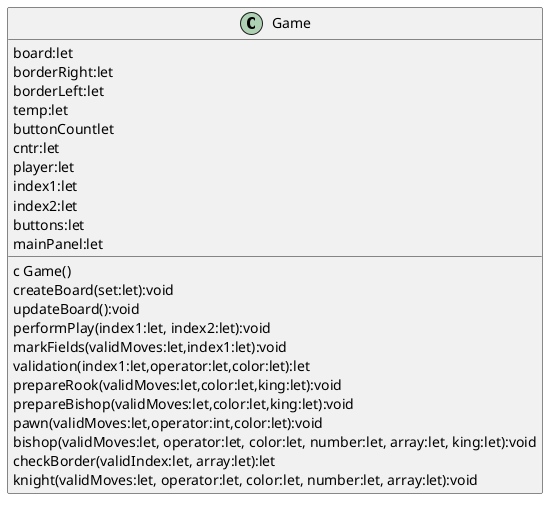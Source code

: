 @startuml
skinparam ClassAttributeIconSize 0
class Game {
board:let
borderRight:let
borderLeft:let
temp:let
buttonCountlet
cntr:let
player:let
index1:let
index2:let
buttons:let
mainPanel:let
c Game()
createBoard(set:let):void
updateBoard():void
performPlay(index1:let, index2:let):void
markFields(validMoves:let,index1:let):void
validation(index1:let,operator:let,color:let):let
prepareRook(validMoves:let,color:let,king:let):void
prepareBishop(validMoves:let,color:let,king:let):void
pawn(validMoves:let,operator:int,color:let):void
bishop(validMoves:let, operator:let, color:let, number:let, array:let, king:let):void
checkBorder(validIndex:let, array:let):let
knight(validMoves:let, operator:let, color:let, number:let, array:let):void
}
@enduml